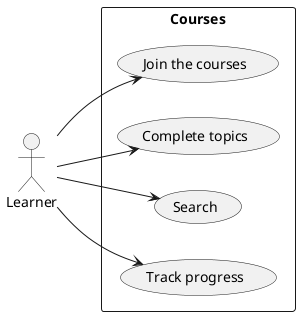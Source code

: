 @startuml
left to right direction
actor "Learner" as fc
rectangle Courses {
  usecase "Join the courses" as UC1
  usecase "Complete topics" as UC2
  usecase "Search" as UC3
  usecase "Track progress" as UC4
}
fc --> UC1
fc --> UC2
fc --> UC3
fc --> UC4

@enduml
